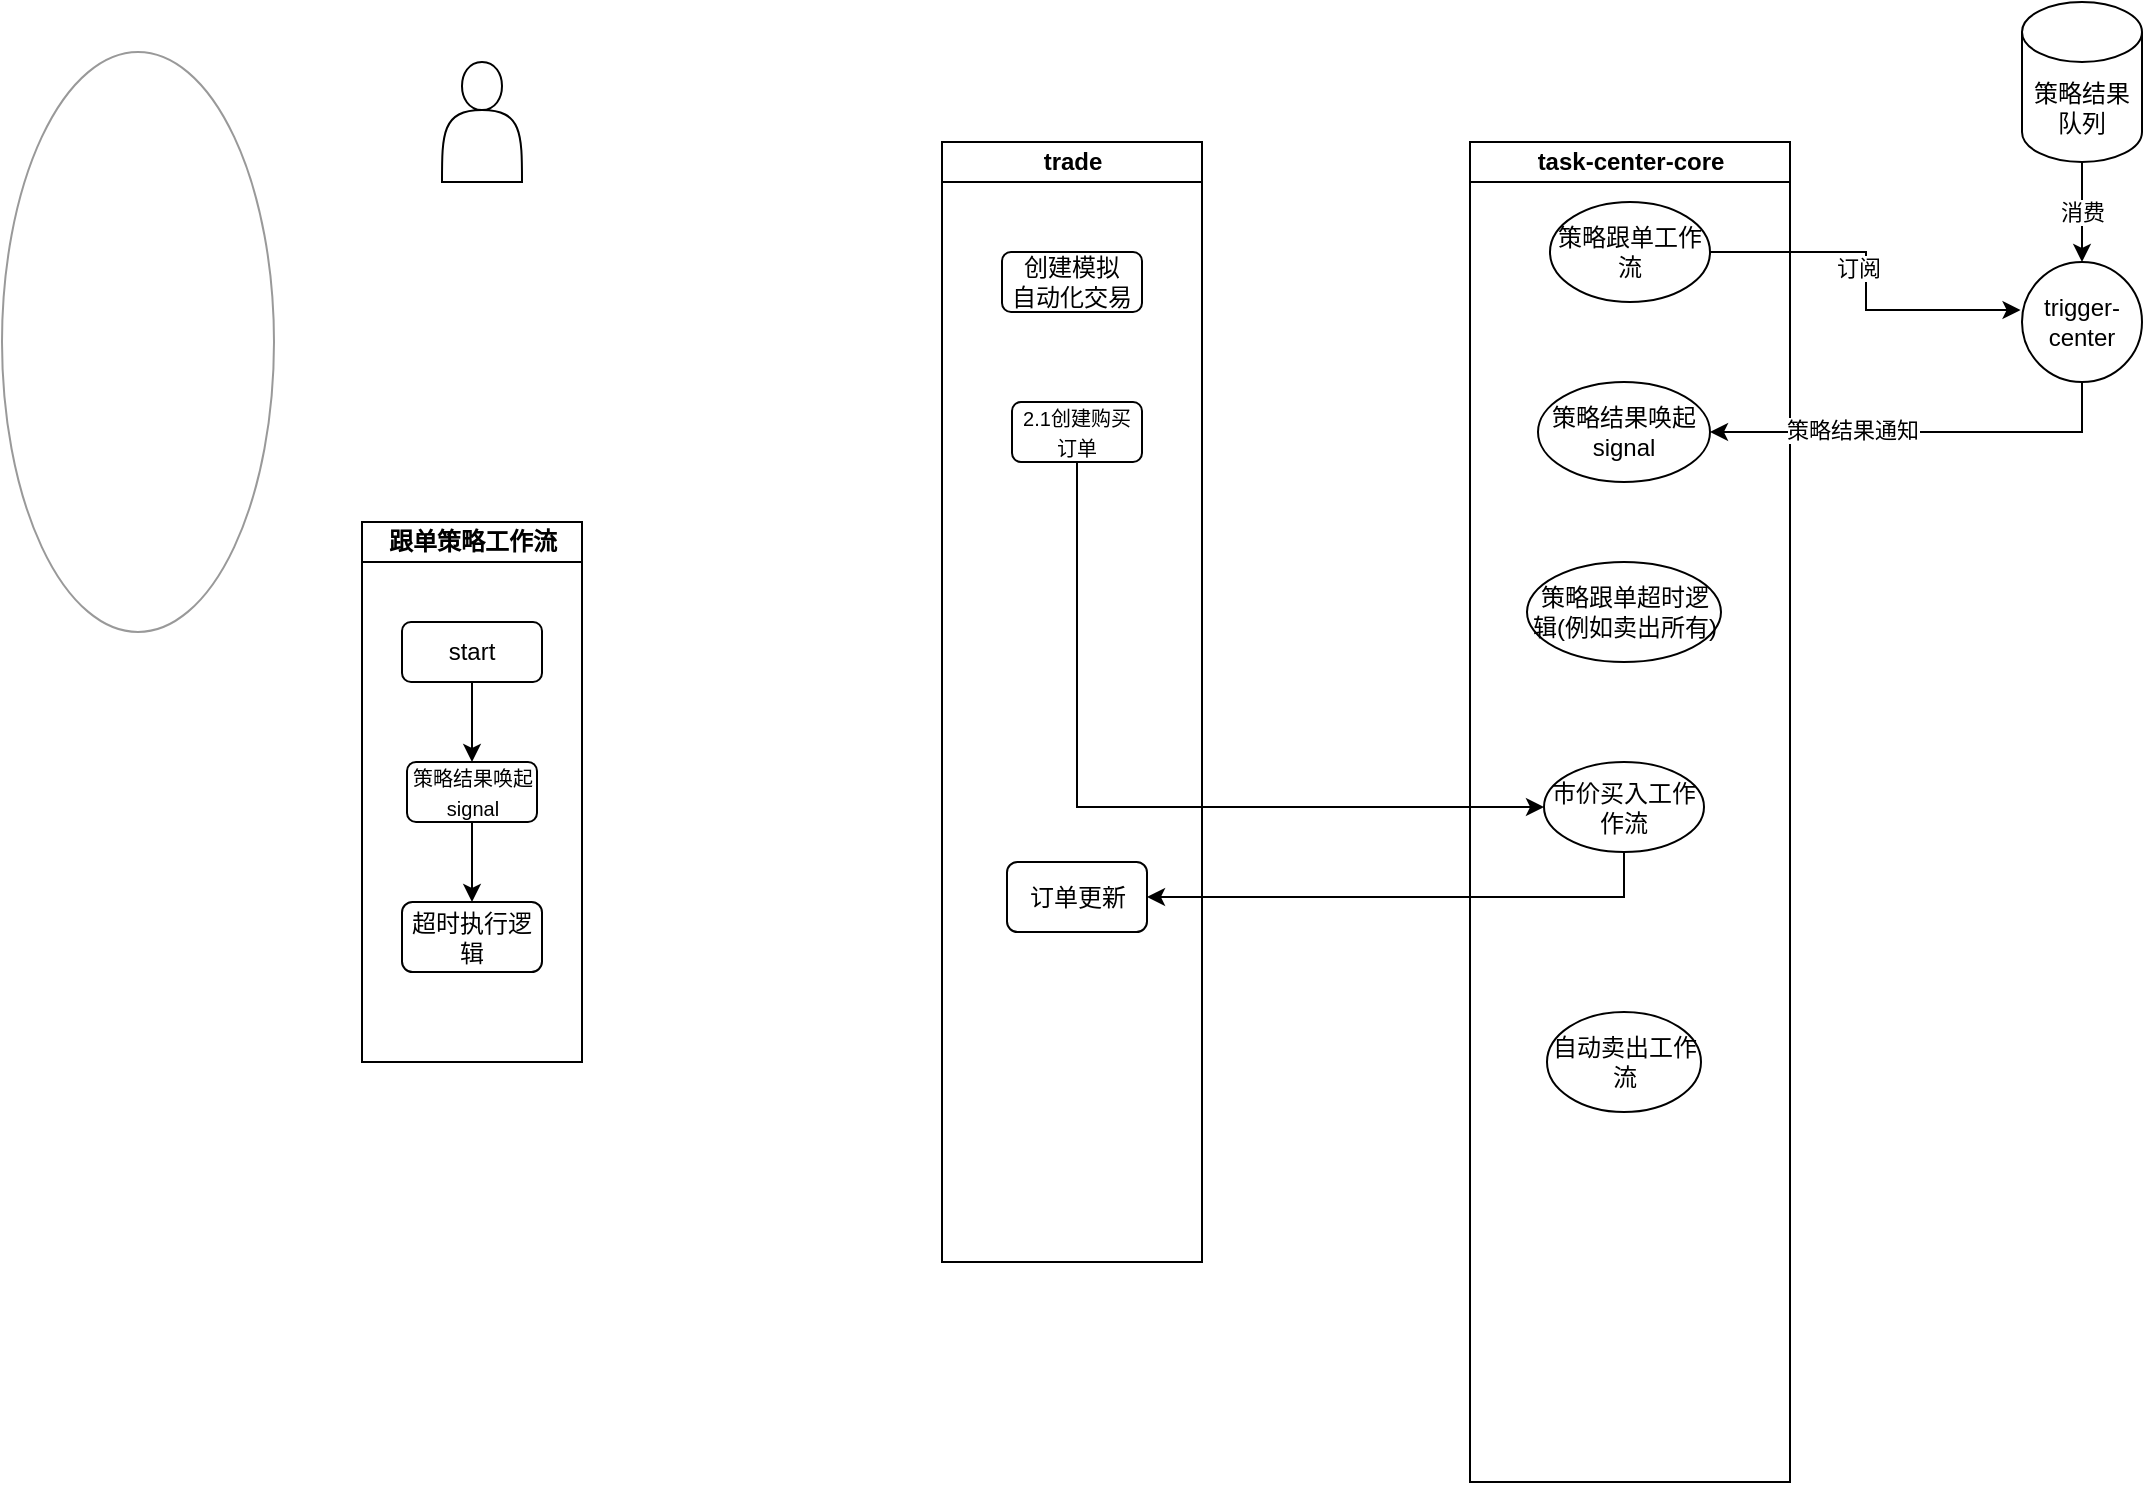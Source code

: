 <mxfile version="28.0.7">
  <diagram name="第 1 页" id="Wm7DjzOjhY3zY5XrvVqz">
    <mxGraphModel dx="2237" dy="775" grid="1" gridSize="10" guides="1" tooltips="1" connect="1" arrows="1" fold="1" page="1" pageScale="1" pageWidth="827" pageHeight="1169" math="0" shadow="0">
      <root>
        <mxCell id="0" />
        <mxCell id="1" parent="0" />
        <mxCell id="tRNVDW8AJXRH3d491mD7-56" value="" style="shape=actor;whiteSpace=wrap;html=1;" parent="1" vertex="1">
          <mxGeometry x="-180" y="60" width="40" height="60" as="geometry" />
        </mxCell>
        <mxCell id="tRNVDW8AJXRH3d491mD7-66" style="edgeStyle=orthogonalEdgeStyle;rounded=0;orthogonalLoop=1;jettySize=auto;html=1;exitX=0.5;exitY=1;exitDx=0;exitDy=0;exitPerimeter=0;entryX=0.5;entryY=0;entryDx=0;entryDy=0;" parent="1" source="tRNVDW8AJXRH3d491mD7-62" target="tRNVDW8AJXRH3d491mD7-112" edge="1">
          <mxGeometry relative="1" as="geometry">
            <mxPoint x="640" y="170" as="targetPoint" />
          </mxGeometry>
        </mxCell>
        <mxCell id="tRNVDW8AJXRH3d491mD7-70" value="消费" style="edgeLabel;html=1;align=center;verticalAlign=middle;resizable=0;points=[];" parent="tRNVDW8AJXRH3d491mD7-66" vertex="1" connectable="0">
          <mxGeometry relative="1" as="geometry">
            <mxPoint as="offset" />
          </mxGeometry>
        </mxCell>
        <mxCell id="tRNVDW8AJXRH3d491mD7-62" value="策略结果队列" style="shape=cylinder3;whiteSpace=wrap;html=1;boundedLbl=1;backgroundOutline=1;size=15;" parent="1" vertex="1">
          <mxGeometry x="610" y="30" width="60" height="80" as="geometry" />
        </mxCell>
        <mxCell id="tRNVDW8AJXRH3d491mD7-53" value="trade" style="swimlane;startSize=20;html=1;" parent="1" vertex="1">
          <mxGeometry x="70" y="100" width="130" height="560" as="geometry" />
        </mxCell>
        <mxCell id="tRNVDW8AJXRH3d491mD7-59" value="创建模拟&lt;div&gt;自动化交易&lt;/div&gt;" style="rounded=1;whiteSpace=wrap;html=1;" parent="tRNVDW8AJXRH3d491mD7-53" vertex="1">
          <mxGeometry x="30" y="55" width="70" height="30" as="geometry" />
        </mxCell>
        <mxCell id="tRNVDW8AJXRH3d491mD7-75" value="&lt;font style=&quot;font-size: 10px;&quot;&gt;2.1创建购买订单&lt;/font&gt;" style="rounded=1;whiteSpace=wrap;html=1;" parent="tRNVDW8AJXRH3d491mD7-53" vertex="1">
          <mxGeometry x="35" y="130" width="65" height="30" as="geometry" />
        </mxCell>
        <mxCell id="tRNVDW8AJXRH3d491mD7-123" value="订单更新" style="rounded=1;whiteSpace=wrap;html=1;" parent="tRNVDW8AJXRH3d491mD7-53" vertex="1">
          <mxGeometry x="32.5" y="360" width="70" height="35" as="geometry" />
        </mxCell>
        <mxCell id="tRNVDW8AJXRH3d491mD7-54" value="task-center-core" style="swimlane;startSize=20;html=1;" parent="1" vertex="1">
          <mxGeometry x="334" y="100" width="160" height="670" as="geometry" />
        </mxCell>
        <mxCell id="tRNVDW8AJXRH3d491mD7-110" value="策略跟单工作流" style="ellipse;whiteSpace=wrap;html=1;" parent="tRNVDW8AJXRH3d491mD7-54" vertex="1">
          <mxGeometry x="40" y="30" width="80" height="50" as="geometry" />
        </mxCell>
        <mxCell id="tRNVDW8AJXRH3d491mD7-111" value="策略结果唤起signal" style="ellipse;whiteSpace=wrap;html=1;" parent="tRNVDW8AJXRH3d491mD7-54" vertex="1">
          <mxGeometry x="34" y="120" width="86" height="50" as="geometry" />
        </mxCell>
        <mxCell id="tRNVDW8AJXRH3d491mD7-118" value="策略跟单超时逻辑(例如卖出所有)" style="ellipse;whiteSpace=wrap;html=1;" parent="tRNVDW8AJXRH3d491mD7-54" vertex="1">
          <mxGeometry x="28.5" y="210" width="97" height="50" as="geometry" />
        </mxCell>
        <mxCell id="tRNVDW8AJXRH3d491mD7-119" value="市价买入工作作流" style="ellipse;whiteSpace=wrap;html=1;" parent="tRNVDW8AJXRH3d491mD7-54" vertex="1">
          <mxGeometry x="37" y="310" width="80" height="45" as="geometry" />
        </mxCell>
        <mxCell id="tRNVDW8AJXRH3d491mD7-125" value="自动卖出工作流" style="ellipse;whiteSpace=wrap;html=1;" parent="tRNVDW8AJXRH3d491mD7-54" vertex="1">
          <mxGeometry x="38.5" y="435" width="77" height="50" as="geometry" />
        </mxCell>
        <mxCell id="tRNVDW8AJXRH3d491mD7-106" value="" style="ellipse;whiteSpace=wrap;html=1;opacity=40;" parent="1" vertex="1">
          <mxGeometry x="-400" y="55" width="136" height="290" as="geometry" />
        </mxCell>
        <mxCell id="tRNVDW8AJXRH3d491mD7-115" style="edgeStyle=orthogonalEdgeStyle;rounded=0;orthogonalLoop=1;jettySize=auto;html=1;exitX=0.5;exitY=1;exitDx=0;exitDy=0;entryX=1;entryY=0.5;entryDx=0;entryDy=0;" parent="1" source="tRNVDW8AJXRH3d491mD7-112" target="tRNVDW8AJXRH3d491mD7-111" edge="1">
          <mxGeometry relative="1" as="geometry" />
        </mxCell>
        <mxCell id="tRNVDW8AJXRH3d491mD7-116" value="策略结果通知" style="edgeLabel;html=1;align=center;verticalAlign=middle;resizable=0;points=[];" parent="tRNVDW8AJXRH3d491mD7-115" vertex="1" connectable="0">
          <mxGeometry x="0.327" y="-1" relative="1" as="geometry">
            <mxPoint as="offset" />
          </mxGeometry>
        </mxCell>
        <mxCell id="tRNVDW8AJXRH3d491mD7-112" value="trigger-center" style="ellipse;whiteSpace=wrap;html=1;aspect=fixed;" parent="1" vertex="1">
          <mxGeometry x="610" y="160" width="60" height="60" as="geometry" />
        </mxCell>
        <mxCell id="tRNVDW8AJXRH3d491mD7-113" style="edgeStyle=orthogonalEdgeStyle;rounded=0;orthogonalLoop=1;jettySize=auto;html=1;exitX=1;exitY=0.5;exitDx=0;exitDy=0;entryX=-0.012;entryY=0.4;entryDx=0;entryDy=0;entryPerimeter=0;" parent="1" source="tRNVDW8AJXRH3d491mD7-110" target="tRNVDW8AJXRH3d491mD7-112" edge="1">
          <mxGeometry relative="1" as="geometry" />
        </mxCell>
        <mxCell id="tRNVDW8AJXRH3d491mD7-114" value="订阅" style="edgeLabel;html=1;align=center;verticalAlign=middle;resizable=0;points=[];" parent="tRNVDW8AJXRH3d491mD7-113" vertex="1" connectable="0">
          <mxGeometry x="-0.072" y="-4" relative="1" as="geometry">
            <mxPoint as="offset" />
          </mxGeometry>
        </mxCell>
        <mxCell id="tRNVDW8AJXRH3d491mD7-121" style="edgeStyle=orthogonalEdgeStyle;rounded=0;orthogonalLoop=1;jettySize=auto;html=1;exitX=0.5;exitY=1;exitDx=0;exitDy=0;entryX=0;entryY=0.5;entryDx=0;entryDy=0;" parent="1" source="tRNVDW8AJXRH3d491mD7-75" target="tRNVDW8AJXRH3d491mD7-119" edge="1">
          <mxGeometry relative="1" as="geometry" />
        </mxCell>
        <mxCell id="tRNVDW8AJXRH3d491mD7-124" style="edgeStyle=orthogonalEdgeStyle;rounded=0;orthogonalLoop=1;jettySize=auto;html=1;exitX=0.5;exitY=1;exitDx=0;exitDy=0;entryX=1;entryY=0.5;entryDx=0;entryDy=0;" parent="1" source="tRNVDW8AJXRH3d491mD7-119" target="tRNVDW8AJXRH3d491mD7-123" edge="1">
          <mxGeometry relative="1" as="geometry" />
        </mxCell>
        <mxCell id="rgNBKKupeEj_MK_goelM-20" value="跟单策略工作流" style="swimlane;startSize=20;html=1;" vertex="1" parent="1">
          <mxGeometry x="-220" y="290" width="110" height="270" as="geometry" />
        </mxCell>
        <mxCell id="rgNBKKupeEj_MK_goelM-24" style="edgeStyle=orthogonalEdgeStyle;rounded=0;orthogonalLoop=1;jettySize=auto;html=1;exitX=0.5;exitY=1;exitDx=0;exitDy=0;entryX=0.5;entryY=0;entryDx=0;entryDy=0;" edge="1" parent="rgNBKKupeEj_MK_goelM-20" source="rgNBKKupeEj_MK_goelM-21" target="rgNBKKupeEj_MK_goelM-22">
          <mxGeometry relative="1" as="geometry" />
        </mxCell>
        <mxCell id="rgNBKKupeEj_MK_goelM-21" value="start" style="rounded=1;whiteSpace=wrap;html=1;" vertex="1" parent="rgNBKKupeEj_MK_goelM-20">
          <mxGeometry x="20" y="50" width="70" height="30" as="geometry" />
        </mxCell>
        <mxCell id="rgNBKKupeEj_MK_goelM-25" style="edgeStyle=orthogonalEdgeStyle;rounded=0;orthogonalLoop=1;jettySize=auto;html=1;exitX=0.5;exitY=1;exitDx=0;exitDy=0;entryX=0.5;entryY=0;entryDx=0;entryDy=0;" edge="1" parent="rgNBKKupeEj_MK_goelM-20" source="rgNBKKupeEj_MK_goelM-22" target="rgNBKKupeEj_MK_goelM-23">
          <mxGeometry relative="1" as="geometry" />
        </mxCell>
        <mxCell id="rgNBKKupeEj_MK_goelM-22" value="&lt;span style=&quot;font-size: 10px;&quot;&gt;策略结果唤起signal&lt;/span&gt;" style="rounded=1;whiteSpace=wrap;html=1;" vertex="1" parent="rgNBKKupeEj_MK_goelM-20">
          <mxGeometry x="22.5" y="120" width="65" height="30" as="geometry" />
        </mxCell>
        <mxCell id="rgNBKKupeEj_MK_goelM-23" value="超时执行逻辑" style="rounded=1;whiteSpace=wrap;html=1;" vertex="1" parent="rgNBKKupeEj_MK_goelM-20">
          <mxGeometry x="20" y="190" width="70" height="35" as="geometry" />
        </mxCell>
      </root>
    </mxGraphModel>
  </diagram>
</mxfile>
